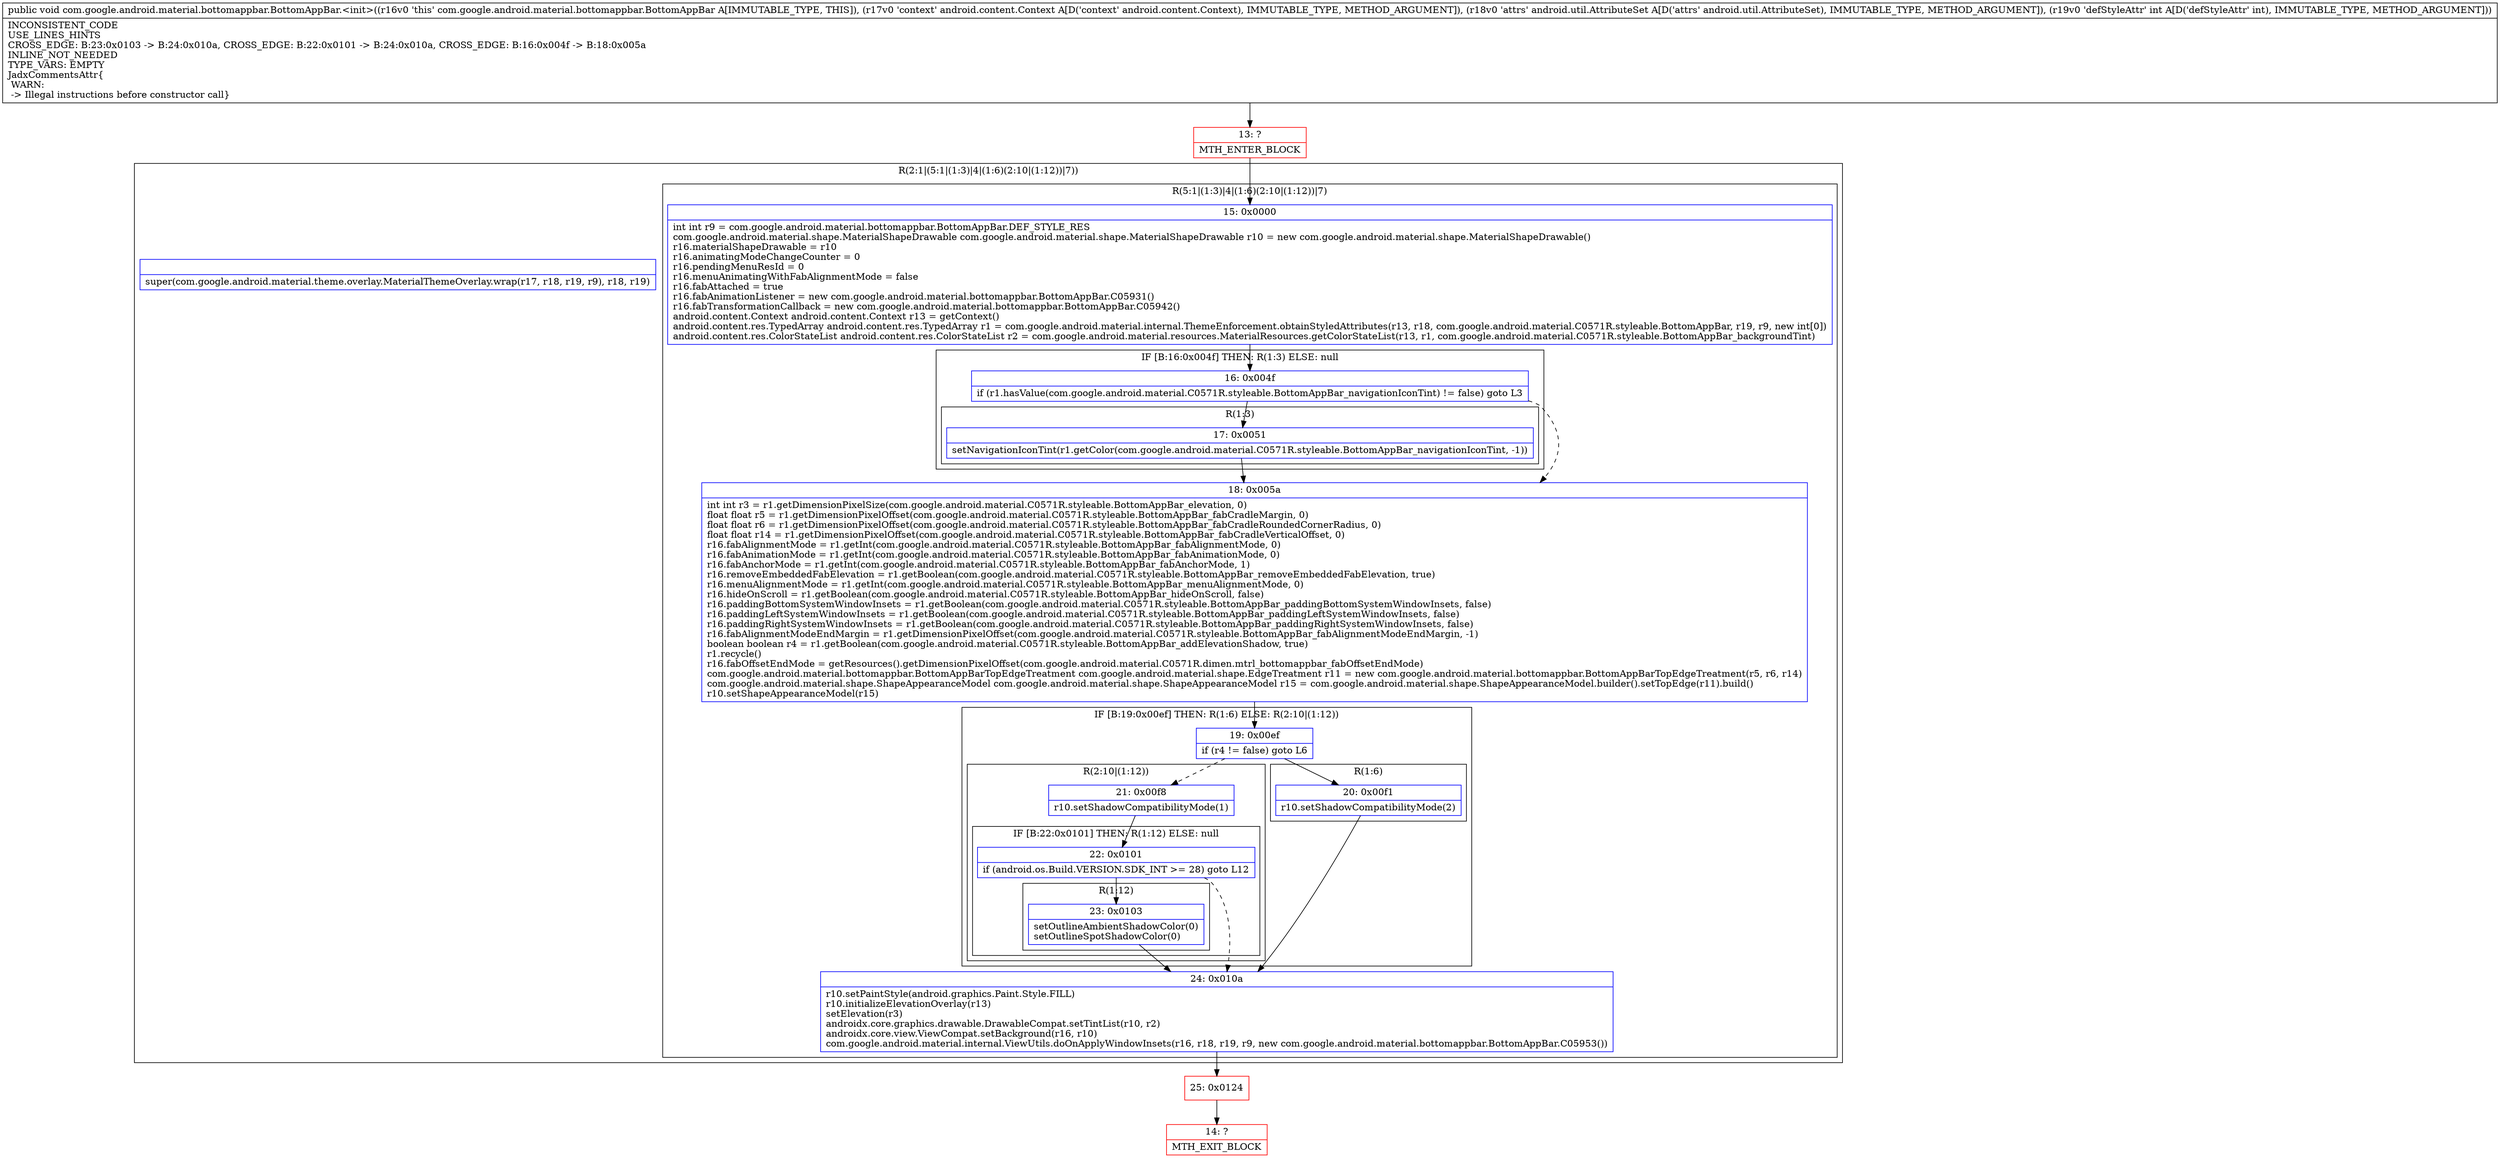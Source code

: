 digraph "CFG forcom.google.android.material.bottomappbar.BottomAppBar.\<init\>(Landroid\/content\/Context;Landroid\/util\/AttributeSet;I)V" {
subgraph cluster_Region_486331900 {
label = "R(2:1|(5:1|(1:3)|4|(1:6)(2:10|(1:12))|7))";
node [shape=record,color=blue];
Node_InsnContainer_913135791 [shape=record,label="{|super(com.google.android.material.theme.overlay.MaterialThemeOverlay.wrap(r17, r18, r19, r9), r18, r19)\l}"];
subgraph cluster_Region_1374850484 {
label = "R(5:1|(1:3)|4|(1:6)(2:10|(1:12))|7)";
node [shape=record,color=blue];
Node_15 [shape=record,label="{15\:\ 0x0000|int int r9 = com.google.android.material.bottomappbar.BottomAppBar.DEF_STYLE_RES\lcom.google.android.material.shape.MaterialShapeDrawable com.google.android.material.shape.MaterialShapeDrawable r10 = new com.google.android.material.shape.MaterialShapeDrawable()\lr16.materialShapeDrawable = r10\lr16.animatingModeChangeCounter = 0\lr16.pendingMenuResId = 0\lr16.menuAnimatingWithFabAlignmentMode = false\lr16.fabAttached = true\lr16.fabAnimationListener = new com.google.android.material.bottomappbar.BottomAppBar.C05931()\lr16.fabTransformationCallback = new com.google.android.material.bottomappbar.BottomAppBar.C05942()\landroid.content.Context android.content.Context r13 = getContext()\landroid.content.res.TypedArray android.content.res.TypedArray r1 = com.google.android.material.internal.ThemeEnforcement.obtainStyledAttributes(r13, r18, com.google.android.material.C0571R.styleable.BottomAppBar, r19, r9, new int[0])\landroid.content.res.ColorStateList android.content.res.ColorStateList r2 = com.google.android.material.resources.MaterialResources.getColorStateList(r13, r1, com.google.android.material.C0571R.styleable.BottomAppBar_backgroundTint)\l}"];
subgraph cluster_IfRegion_1629421870 {
label = "IF [B:16:0x004f] THEN: R(1:3) ELSE: null";
node [shape=record,color=blue];
Node_16 [shape=record,label="{16\:\ 0x004f|if (r1.hasValue(com.google.android.material.C0571R.styleable.BottomAppBar_navigationIconTint) != false) goto L3\l}"];
subgraph cluster_Region_608550804 {
label = "R(1:3)";
node [shape=record,color=blue];
Node_17 [shape=record,label="{17\:\ 0x0051|setNavigationIconTint(r1.getColor(com.google.android.material.C0571R.styleable.BottomAppBar_navigationIconTint, \-1))\l}"];
}
}
Node_18 [shape=record,label="{18\:\ 0x005a|int int r3 = r1.getDimensionPixelSize(com.google.android.material.C0571R.styleable.BottomAppBar_elevation, 0)\lfloat float r5 = r1.getDimensionPixelOffset(com.google.android.material.C0571R.styleable.BottomAppBar_fabCradleMargin, 0)\lfloat float r6 = r1.getDimensionPixelOffset(com.google.android.material.C0571R.styleable.BottomAppBar_fabCradleRoundedCornerRadius, 0)\lfloat float r14 = r1.getDimensionPixelOffset(com.google.android.material.C0571R.styleable.BottomAppBar_fabCradleVerticalOffset, 0)\lr16.fabAlignmentMode = r1.getInt(com.google.android.material.C0571R.styleable.BottomAppBar_fabAlignmentMode, 0)\lr16.fabAnimationMode = r1.getInt(com.google.android.material.C0571R.styleable.BottomAppBar_fabAnimationMode, 0)\lr16.fabAnchorMode = r1.getInt(com.google.android.material.C0571R.styleable.BottomAppBar_fabAnchorMode, 1)\lr16.removeEmbeddedFabElevation = r1.getBoolean(com.google.android.material.C0571R.styleable.BottomAppBar_removeEmbeddedFabElevation, true)\lr16.menuAlignmentMode = r1.getInt(com.google.android.material.C0571R.styleable.BottomAppBar_menuAlignmentMode, 0)\lr16.hideOnScroll = r1.getBoolean(com.google.android.material.C0571R.styleable.BottomAppBar_hideOnScroll, false)\lr16.paddingBottomSystemWindowInsets = r1.getBoolean(com.google.android.material.C0571R.styleable.BottomAppBar_paddingBottomSystemWindowInsets, false)\lr16.paddingLeftSystemWindowInsets = r1.getBoolean(com.google.android.material.C0571R.styleable.BottomAppBar_paddingLeftSystemWindowInsets, false)\lr16.paddingRightSystemWindowInsets = r1.getBoolean(com.google.android.material.C0571R.styleable.BottomAppBar_paddingRightSystemWindowInsets, false)\lr16.fabAlignmentModeEndMargin = r1.getDimensionPixelOffset(com.google.android.material.C0571R.styleable.BottomAppBar_fabAlignmentModeEndMargin, \-1)\lboolean boolean r4 = r1.getBoolean(com.google.android.material.C0571R.styleable.BottomAppBar_addElevationShadow, true)\lr1.recycle()\lr16.fabOffsetEndMode = getResources().getDimensionPixelOffset(com.google.android.material.C0571R.dimen.mtrl_bottomappbar_fabOffsetEndMode)\lcom.google.android.material.bottomappbar.BottomAppBarTopEdgeTreatment com.google.android.material.shape.EdgeTreatment r11 = new com.google.android.material.bottomappbar.BottomAppBarTopEdgeTreatment(r5, r6, r14)\lcom.google.android.material.shape.ShapeAppearanceModel com.google.android.material.shape.ShapeAppearanceModel r15 = com.google.android.material.shape.ShapeAppearanceModel.builder().setTopEdge(r11).build()\lr10.setShapeAppearanceModel(r15)\l}"];
subgraph cluster_IfRegion_1508561654 {
label = "IF [B:19:0x00ef] THEN: R(1:6) ELSE: R(2:10|(1:12))";
node [shape=record,color=blue];
Node_19 [shape=record,label="{19\:\ 0x00ef|if (r4 != false) goto L6\l}"];
subgraph cluster_Region_474751937 {
label = "R(1:6)";
node [shape=record,color=blue];
Node_20 [shape=record,label="{20\:\ 0x00f1|r10.setShadowCompatibilityMode(2)\l}"];
}
subgraph cluster_Region_1006489295 {
label = "R(2:10|(1:12))";
node [shape=record,color=blue];
Node_21 [shape=record,label="{21\:\ 0x00f8|r10.setShadowCompatibilityMode(1)\l}"];
subgraph cluster_IfRegion_1542778058 {
label = "IF [B:22:0x0101] THEN: R(1:12) ELSE: null";
node [shape=record,color=blue];
Node_22 [shape=record,label="{22\:\ 0x0101|if (android.os.Build.VERSION.SDK_INT \>= 28) goto L12\l}"];
subgraph cluster_Region_1345391645 {
label = "R(1:12)";
node [shape=record,color=blue];
Node_23 [shape=record,label="{23\:\ 0x0103|setOutlineAmbientShadowColor(0)\lsetOutlineSpotShadowColor(0)\l}"];
}
}
}
}
Node_24 [shape=record,label="{24\:\ 0x010a|r10.setPaintStyle(android.graphics.Paint.Style.FILL)\lr10.initializeElevationOverlay(r13)\lsetElevation(r3)\landroidx.core.graphics.drawable.DrawableCompat.setTintList(r10, r2)\landroidx.core.view.ViewCompat.setBackground(r16, r10)\lcom.google.android.material.internal.ViewUtils.doOnApplyWindowInsets(r16, r18, r19, r9, new com.google.android.material.bottomappbar.BottomAppBar.C05953())\l}"];
}
}
Node_13 [shape=record,color=red,label="{13\:\ ?|MTH_ENTER_BLOCK\l}"];
Node_25 [shape=record,color=red,label="{25\:\ 0x0124}"];
Node_14 [shape=record,color=red,label="{14\:\ ?|MTH_EXIT_BLOCK\l}"];
MethodNode[shape=record,label="{public void com.google.android.material.bottomappbar.BottomAppBar.\<init\>((r16v0 'this' com.google.android.material.bottomappbar.BottomAppBar A[IMMUTABLE_TYPE, THIS]), (r17v0 'context' android.content.Context A[D('context' android.content.Context), IMMUTABLE_TYPE, METHOD_ARGUMENT]), (r18v0 'attrs' android.util.AttributeSet A[D('attrs' android.util.AttributeSet), IMMUTABLE_TYPE, METHOD_ARGUMENT]), (r19v0 'defStyleAttr' int A[D('defStyleAttr' int), IMMUTABLE_TYPE, METHOD_ARGUMENT]))  | INCONSISTENT_CODE\lUSE_LINES_HINTS\lCROSS_EDGE: B:23:0x0103 \-\> B:24:0x010a, CROSS_EDGE: B:22:0x0101 \-\> B:24:0x010a, CROSS_EDGE: B:16:0x004f \-\> B:18:0x005a\lINLINE_NOT_NEEDED\lTYPE_VARS: EMPTY\lJadxCommentsAttr\{\l WARN: \l \-\> Illegal instructions before constructor call\}\l}"];
MethodNode -> Node_13;Node_15 -> Node_16;
Node_16 -> Node_17;
Node_16 -> Node_18[style=dashed];
Node_17 -> Node_18;
Node_18 -> Node_19;
Node_19 -> Node_20;
Node_19 -> Node_21[style=dashed];
Node_20 -> Node_24;
Node_21 -> Node_22;
Node_22 -> Node_23;
Node_22 -> Node_24[style=dashed];
Node_23 -> Node_24;
Node_24 -> Node_25;
Node_13 -> Node_15;
Node_25 -> Node_14;
}

